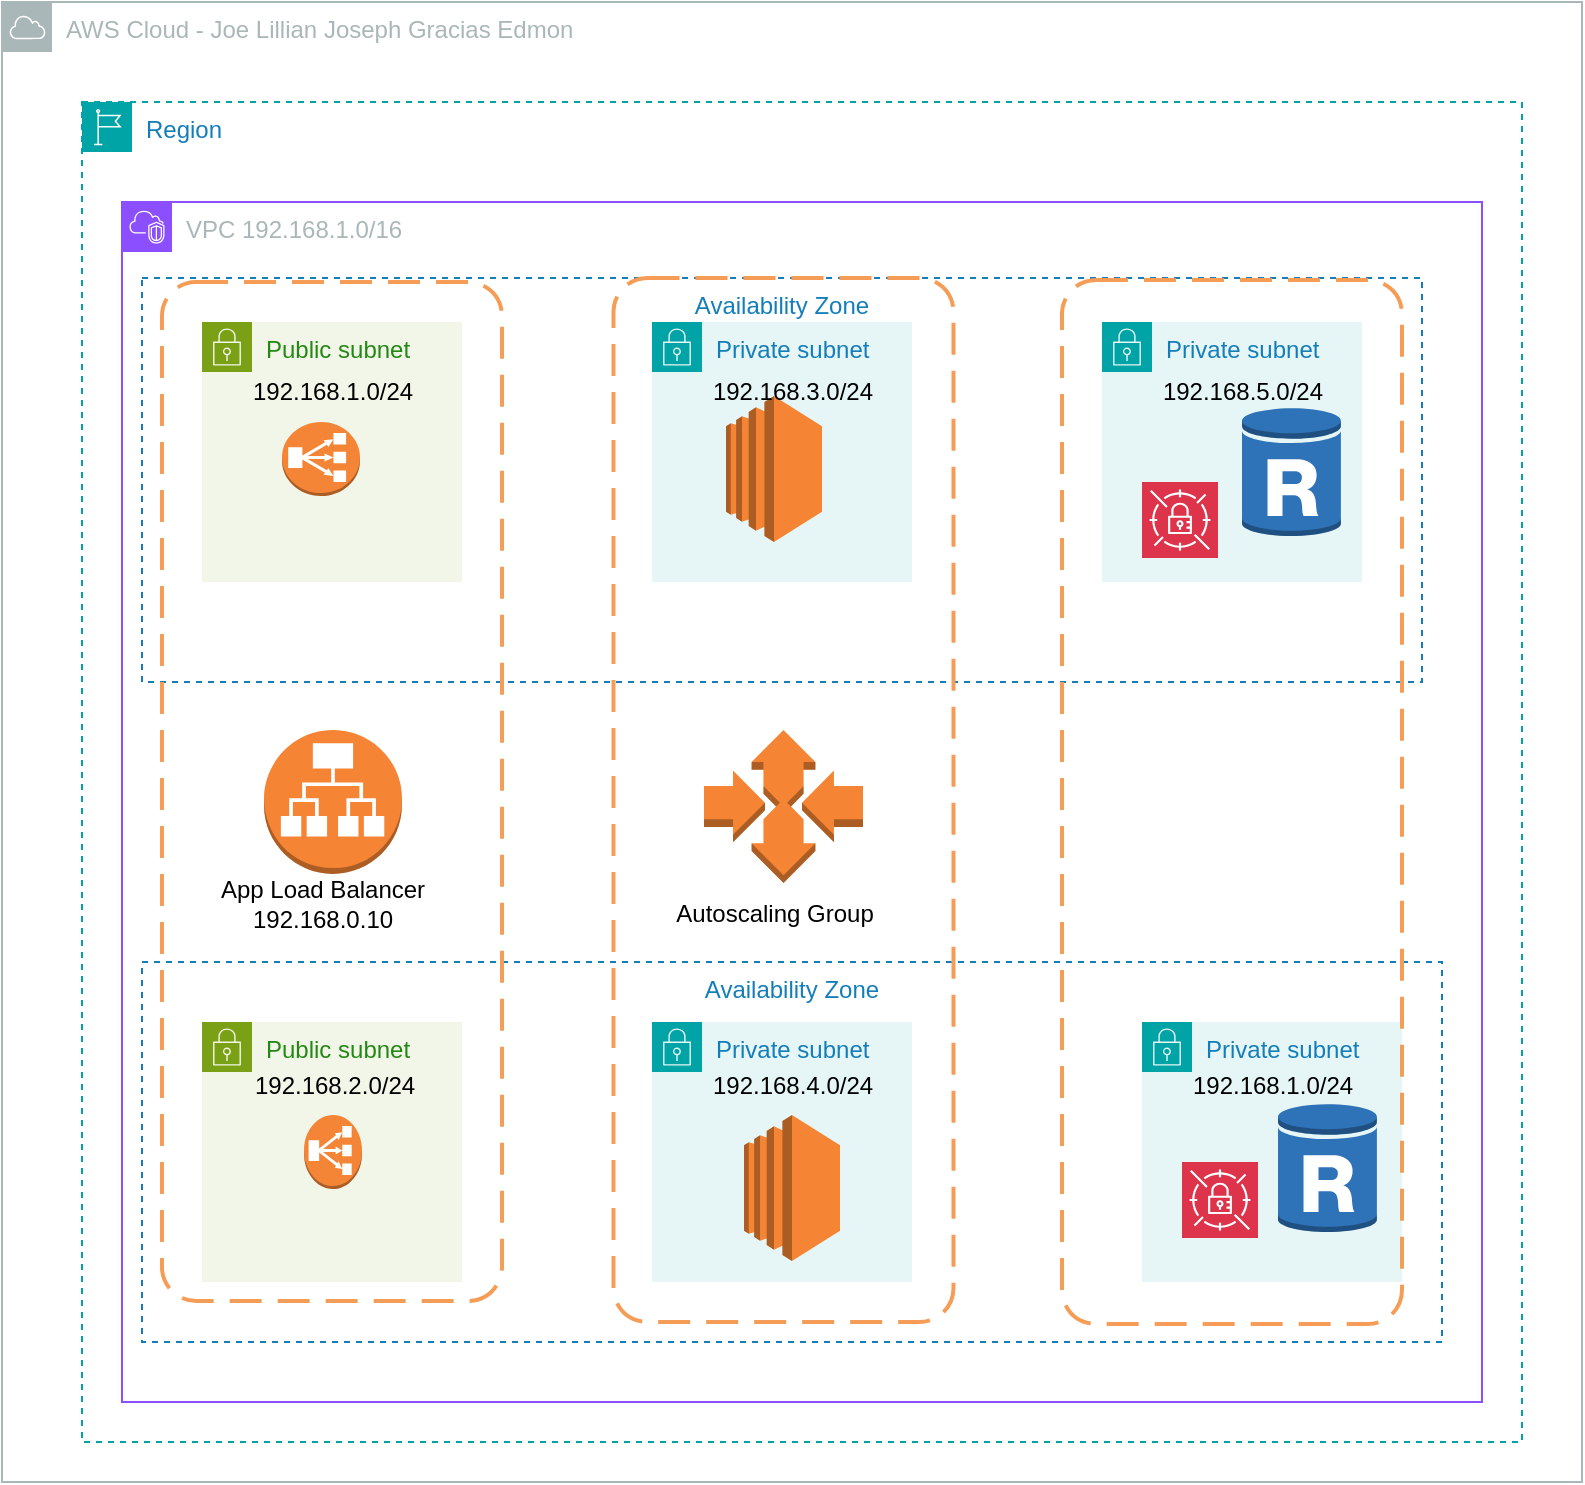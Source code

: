 <mxfile version="26.2.13">
  <diagram name="Page-1" id="t-XNhZ0xQoL7AoSncOq3">
    <mxGraphModel dx="1151" dy="741" grid="1" gridSize="10" guides="1" tooltips="1" connect="1" arrows="1" fold="1" page="1" pageScale="1" pageWidth="850" pageHeight="1100" background="light-dark(#FFFFFF,#FFFFFF)" math="0" shadow="0">
      <root>
        <mxCell id="0" />
        <mxCell id="1" parent="0" />
        <mxCell id="gTMoJr0rk_Im4F08ddPx-3" value="AWS Cloud - Joe Lillian Joseph Gracias Edmon" style="sketch=0;outlineConnect=0;gradientColor=none;html=1;whiteSpace=wrap;fontSize=12;fontStyle=0;shape=mxgraph.aws4.group;grIcon=mxgraph.aws4.group_aws_cloud;strokeColor=#AAB7B8;fillColor=none;verticalAlign=top;align=left;spacingLeft=30;fontColor=#AAB7B8;dashed=0;" vertex="1" parent="1">
          <mxGeometry x="30" y="80" width="790" height="740" as="geometry" />
        </mxCell>
        <mxCell id="gTMoJr0rk_Im4F08ddPx-4" value="Region" style="points=[[0,0],[0.25,0],[0.5,0],[0.75,0],[1,0],[1,0.25],[1,0.5],[1,0.75],[1,1],[0.75,1],[0.5,1],[0.25,1],[0,1],[0,0.75],[0,0.5],[0,0.25]];outlineConnect=0;gradientColor=none;html=1;whiteSpace=wrap;fontSize=12;fontStyle=0;container=1;pointerEvents=0;collapsible=0;recursiveResize=0;shape=mxgraph.aws4.group;grIcon=mxgraph.aws4.group_region;strokeColor=#00A4A6;fillColor=none;verticalAlign=top;align=left;spacingLeft=30;fontColor=#147EBA;dashed=1;" vertex="1" parent="1">
          <mxGeometry x="70" y="130" width="720" height="670" as="geometry" />
        </mxCell>
        <mxCell id="gTMoJr0rk_Im4F08ddPx-5" value="VPC 192.168.1.0/16" style="points=[[0,0],[0.25,0],[0.5,0],[0.75,0],[1,0],[1,0.25],[1,0.5],[1,0.75],[1,1],[0.75,1],[0.5,1],[0.25,1],[0,1],[0,0.75],[0,0.5],[0,0.25]];outlineConnect=0;gradientColor=none;html=1;whiteSpace=wrap;fontSize=12;fontStyle=0;container=1;pointerEvents=0;collapsible=0;recursiveResize=0;shape=mxgraph.aws4.group;grIcon=mxgraph.aws4.group_vpc2;strokeColor=#8C4FFF;fillColor=none;verticalAlign=top;align=left;spacingLeft=30;fontColor=#AAB7B8;dashed=0;" vertex="1" parent="gTMoJr0rk_Im4F08ddPx-4">
          <mxGeometry x="20" y="50" width="680" height="600" as="geometry" />
        </mxCell>
        <mxCell id="gTMoJr0rk_Im4F08ddPx-6" value="Public subnet" style="points=[[0,0],[0.25,0],[0.5,0],[0.75,0],[1,0],[1,0.25],[1,0.5],[1,0.75],[1,1],[0.75,1],[0.5,1],[0.25,1],[0,1],[0,0.75],[0,0.5],[0,0.25]];outlineConnect=0;gradientColor=none;html=1;whiteSpace=wrap;fontSize=12;fontStyle=0;container=1;pointerEvents=0;collapsible=0;recursiveResize=0;shape=mxgraph.aws4.group;grIcon=mxgraph.aws4.group_security_group;grStroke=0;strokeColor=#7AA116;fillColor=#F2F6E8;verticalAlign=top;align=left;spacingLeft=30;fontColor=#248814;dashed=0;" vertex="1" parent="gTMoJr0rk_Im4F08ddPx-5">
          <mxGeometry x="40" y="60" width="130" height="130" as="geometry" />
        </mxCell>
        <mxCell id="gTMoJr0rk_Im4F08ddPx-7" value="Private subnet" style="points=[[0,0],[0.25,0],[0.5,0],[0.75,0],[1,0],[1,0.25],[1,0.5],[1,0.75],[1,1],[0.75,1],[0.5,1],[0.25,1],[0,1],[0,0.75],[0,0.5],[0,0.25]];outlineConnect=0;gradientColor=none;html=1;whiteSpace=wrap;fontSize=12;fontStyle=0;container=1;pointerEvents=0;collapsible=0;recursiveResize=0;shape=mxgraph.aws4.group;grIcon=mxgraph.aws4.group_security_group;grStroke=0;strokeColor=#00A4A6;fillColor=#E6F6F7;verticalAlign=top;align=left;spacingLeft=30;fontColor=#147EBA;dashed=0;" vertex="1" parent="gTMoJr0rk_Im4F08ddPx-5">
          <mxGeometry x="265" y="60" width="130" height="130" as="geometry" />
        </mxCell>
        <mxCell id="gTMoJr0rk_Im4F08ddPx-8" value="Private subnet" style="points=[[0,0],[0.25,0],[0.5,0],[0.75,0],[1,0],[1,0.25],[1,0.5],[1,0.75],[1,1],[0.75,1],[0.5,1],[0.25,1],[0,1],[0,0.75],[0,0.5],[0,0.25]];outlineConnect=0;gradientColor=none;html=1;whiteSpace=wrap;fontSize=12;fontStyle=0;container=1;pointerEvents=0;collapsible=0;recursiveResize=0;shape=mxgraph.aws4.group;grIcon=mxgraph.aws4.group_security_group;grStroke=0;strokeColor=#00A4A6;fillColor=#E6F6F7;verticalAlign=top;align=left;spacingLeft=30;fontColor=#147EBA;dashed=0;" vertex="1" parent="gTMoJr0rk_Im4F08ddPx-5">
          <mxGeometry x="490" y="60" width="130" height="130" as="geometry" />
        </mxCell>
        <mxCell id="gTMoJr0rk_Im4F08ddPx-16" value="" style="outlineConnect=0;dashed=0;verticalLabelPosition=bottom;verticalAlign=top;align=center;html=1;shape=mxgraph.aws3.rds_db_instance_read_replica;fillColor=#2E73B8;gradientColor=none;" vertex="1" parent="gTMoJr0rk_Im4F08ddPx-8">
          <mxGeometry x="70" y="42" width="49.5" height="66" as="geometry" />
        </mxCell>
        <mxCell id="gTMoJr0rk_Im4F08ddPx-9" value="Private subnet" style="points=[[0,0],[0.25,0],[0.5,0],[0.75,0],[1,0],[1,0.25],[1,0.5],[1,0.75],[1,1],[0.75,1],[0.5,1],[0.25,1],[0,1],[0,0.75],[0,0.5],[0,0.25]];outlineConnect=0;gradientColor=none;html=1;whiteSpace=wrap;fontSize=12;fontStyle=0;container=1;pointerEvents=0;collapsible=0;recursiveResize=0;shape=mxgraph.aws4.group;grIcon=mxgraph.aws4.group_security_group;grStroke=0;strokeColor=#00A4A6;fillColor=#E6F6F7;verticalAlign=top;align=left;spacingLeft=30;fontColor=#147EBA;dashed=0;" vertex="1" parent="gTMoJr0rk_Im4F08ddPx-5">
          <mxGeometry x="265" y="410" width="130" height="130" as="geometry" />
        </mxCell>
        <mxCell id="gTMoJr0rk_Im4F08ddPx-10" value="Private subnet" style="points=[[0,0],[0.25,0],[0.5,0],[0.75,0],[1,0],[1,0.25],[1,0.5],[1,0.75],[1,1],[0.75,1],[0.5,1],[0.25,1],[0,1],[0,0.75],[0,0.5],[0,0.25]];outlineConnect=0;gradientColor=none;html=1;whiteSpace=wrap;fontSize=12;fontStyle=0;container=1;pointerEvents=0;collapsible=0;recursiveResize=0;shape=mxgraph.aws4.group;grIcon=mxgraph.aws4.group_security_group;grStroke=0;strokeColor=#00A4A6;fillColor=#E6F6F7;verticalAlign=top;align=left;spacingLeft=30;fontColor=#147EBA;dashed=0;" vertex="1" parent="gTMoJr0rk_Im4F08ddPx-5">
          <mxGeometry x="510" y="410" width="130" height="130" as="geometry" />
        </mxCell>
        <mxCell id="gTMoJr0rk_Im4F08ddPx-14" value="" style="sketch=0;points=[[0,0,0],[0.25,0,0],[0.5,0,0],[0.75,0,0],[1,0,0],[0,1,0],[0.25,1,0],[0.5,1,0],[0.75,1,0],[1,1,0],[0,0.25,0],[0,0.5,0],[0,0.75,0],[1,0.25,0],[1,0.5,0],[1,0.75,0]];outlineConnect=0;fontColor=#232F3E;fillColor=#DD344C;strokeColor=#ffffff;dashed=0;verticalLabelPosition=bottom;verticalAlign=top;align=center;html=1;fontSize=12;fontStyle=0;aspect=fixed;shape=mxgraph.aws4.resourceIcon;resIcon=mxgraph.aws4.secrets_manager;" vertex="1" parent="gTMoJr0rk_Im4F08ddPx-10">
          <mxGeometry x="20" y="70" width="38" height="38" as="geometry" />
        </mxCell>
        <mxCell id="gTMoJr0rk_Im4F08ddPx-11" value="Public subnet" style="points=[[0,0],[0.25,0],[0.5,0],[0.75,0],[1,0],[1,0.25],[1,0.5],[1,0.75],[1,1],[0.75,1],[0.5,1],[0.25,1],[0,1],[0,0.75],[0,0.5],[0,0.25]];outlineConnect=0;gradientColor=none;html=1;whiteSpace=wrap;fontSize=12;fontStyle=0;container=1;pointerEvents=0;collapsible=0;recursiveResize=0;shape=mxgraph.aws4.group;grIcon=mxgraph.aws4.group_security_group;grStroke=0;strokeColor=#7AA116;fillColor=#F2F6E8;verticalAlign=top;align=left;spacingLeft=30;fontColor=#248814;dashed=0;" vertex="1" parent="gTMoJr0rk_Im4F08ddPx-5">
          <mxGeometry x="40" y="410" width="130" height="130" as="geometry" />
        </mxCell>
        <mxCell id="gTMoJr0rk_Im4F08ddPx-12" value="" style="outlineConnect=0;dashed=0;verticalLabelPosition=bottom;verticalAlign=top;align=center;html=1;shape=mxgraph.aws3.application_load_balancer;fillColor=#F58534;gradientColor=none;" vertex="1" parent="gTMoJr0rk_Im4F08ddPx-5">
          <mxGeometry x="71" y="264" width="69" height="72" as="geometry" />
        </mxCell>
        <mxCell id="gTMoJr0rk_Im4F08ddPx-13" value="" style="outlineConnect=0;dashed=0;verticalLabelPosition=bottom;verticalAlign=top;align=center;html=1;shape=mxgraph.aws3.auto_scaling;fillColor=#F58534;gradientColor=none;" vertex="1" parent="gTMoJr0rk_Im4F08ddPx-5">
          <mxGeometry x="291" y="264" width="79.5" height="76.5" as="geometry" />
        </mxCell>
        <mxCell id="gTMoJr0rk_Im4F08ddPx-18" value="Availability Zone" style="fillColor=none;strokeColor=#147EBA;dashed=1;verticalAlign=top;fontStyle=0;fontColor=#147EBA;whiteSpace=wrap;html=1;" vertex="1" parent="gTMoJr0rk_Im4F08ddPx-5">
          <mxGeometry x="10" y="38" width="640" height="202" as="geometry" />
        </mxCell>
        <mxCell id="gTMoJr0rk_Im4F08ddPx-19" value="Availability Zone" style="fillColor=none;strokeColor=#147EBA;dashed=1;verticalAlign=top;fontStyle=0;fontColor=#147EBA;whiteSpace=wrap;html=1;" vertex="1" parent="gTMoJr0rk_Im4F08ddPx-5">
          <mxGeometry x="10" y="380" width="650" height="190" as="geometry" />
        </mxCell>
        <mxCell id="gTMoJr0rk_Im4F08ddPx-21" value="" style="rounded=1;arcSize=10;dashed=1;strokeColor=#F59D56;fillColor=none;gradientColor=none;dashPattern=8 4;strokeWidth=2;" vertex="1" parent="gTMoJr0rk_Im4F08ddPx-5">
          <mxGeometry x="20" y="40" width="170" height="509.5" as="geometry" />
        </mxCell>
        <mxCell id="gTMoJr0rk_Im4F08ddPx-22" value="" style="rounded=1;arcSize=10;dashed=1;strokeColor=#F59D56;fillColor=none;gradientColor=none;dashPattern=8 4;strokeWidth=2;" vertex="1" parent="gTMoJr0rk_Im4F08ddPx-5">
          <mxGeometry x="245.75" y="38" width="170" height="522" as="geometry" />
        </mxCell>
        <mxCell id="gTMoJr0rk_Im4F08ddPx-23" value="" style="rounded=1;arcSize=10;dashed=1;strokeColor=#F59D56;fillColor=none;gradientColor=none;dashPattern=8 4;strokeWidth=2;" vertex="1" parent="gTMoJr0rk_Im4F08ddPx-5">
          <mxGeometry x="470" y="39" width="170" height="522" as="geometry" />
        </mxCell>
        <mxCell id="gTMoJr0rk_Im4F08ddPx-24" value="" style="outlineConnect=0;dashed=0;verticalLabelPosition=bottom;verticalAlign=top;align=center;html=1;shape=mxgraph.aws3.classic_load_balancer;fillColor=#F58536;gradientColor=none;" vertex="1" parent="gTMoJr0rk_Im4F08ddPx-5">
          <mxGeometry x="80" y="110" width="39" height="37" as="geometry" />
        </mxCell>
        <mxCell id="gTMoJr0rk_Im4F08ddPx-25" value="" style="outlineConnect=0;dashed=0;verticalLabelPosition=bottom;verticalAlign=top;align=center;html=1;shape=mxgraph.aws3.classic_load_balancer;fillColor=#F58536;gradientColor=none;" vertex="1" parent="gTMoJr0rk_Im4F08ddPx-5">
          <mxGeometry x="91" y="456.5" width="29" height="37" as="geometry" />
        </mxCell>
        <mxCell id="gTMoJr0rk_Im4F08ddPx-26" value="&lt;font style=&quot;color: light-dark(rgb(0, 0, 0), rgb(0, 0, 0));&quot;&gt;App Load Balancer&lt;/font&gt;&lt;div&gt;&lt;font style=&quot;color: light-dark(rgb(0, 0, 0), rgb(0, 0, 0));&quot;&gt;192.168.0.10&lt;/font&gt;&lt;/div&gt;" style="text;html=1;align=center;verticalAlign=middle;resizable=0;points=[];autosize=1;strokeColor=none;fillColor=none;" vertex="1" parent="gTMoJr0rk_Im4F08ddPx-5">
          <mxGeometry x="34.5" y="331" width="130" height="40" as="geometry" />
        </mxCell>
        <mxCell id="gTMoJr0rk_Im4F08ddPx-27" value="" style="outlineConnect=0;dashed=0;verticalLabelPosition=bottom;verticalAlign=top;align=center;html=1;shape=mxgraph.aws3.ec2;fillColor=#F58534;gradientColor=none;" vertex="1" parent="gTMoJr0rk_Im4F08ddPx-5">
          <mxGeometry x="302" y="97" width="48" height="73" as="geometry" />
        </mxCell>
        <mxCell id="gTMoJr0rk_Im4F08ddPx-28" value="" style="outlineConnect=0;dashed=0;verticalLabelPosition=bottom;verticalAlign=top;align=center;html=1;shape=mxgraph.aws3.ec2;fillColor=#F58534;gradientColor=none;" vertex="1" parent="gTMoJr0rk_Im4F08ddPx-5">
          <mxGeometry x="311" y="456.5" width="48" height="73" as="geometry" />
        </mxCell>
        <mxCell id="gTMoJr0rk_Im4F08ddPx-29" value="&lt;font style=&quot;color: light-dark(rgb(0, 0, 0), rgb(247, 247, 247));&quot;&gt;192.168.1.0/24&lt;/font&gt;" style="text;html=1;align=center;verticalAlign=middle;resizable=0;points=[];autosize=1;strokeColor=none;fillColor=none;" vertex="1" parent="gTMoJr0rk_Im4F08ddPx-5">
          <mxGeometry x="55" y="80" width="100" height="30" as="geometry" />
        </mxCell>
        <mxCell id="gTMoJr0rk_Im4F08ddPx-30" value="&lt;font style=&quot;color: light-dark(rgb(0, 0, 0), rgb(247, 247, 247));&quot;&gt;192.168.3&lt;/font&gt;&lt;span style=&quot;color: light-dark(rgb(0, 0, 0), rgb(247, 247, 247)); background-color: transparent;&quot;&gt;.0/24&lt;/span&gt;" style="text;html=1;align=center;verticalAlign=middle;resizable=0;points=[];autosize=1;strokeColor=none;fillColor=none;" vertex="1" parent="gTMoJr0rk_Im4F08ddPx-5">
          <mxGeometry x="285" y="80" width="100" height="30" as="geometry" />
        </mxCell>
        <mxCell id="gTMoJr0rk_Im4F08ddPx-31" value="&lt;font style=&quot;color: light-dark(rgb(0, 0, 0), rgb(247, 247, 247));&quot;&gt;192.168.5&lt;/font&gt;&lt;span style=&quot;color: light-dark(rgb(0, 0, 0), rgb(247, 247, 247)); background-color: transparent;&quot;&gt;.0/24&lt;/span&gt;" style="text;html=1;align=center;verticalAlign=middle;resizable=0;points=[];autosize=1;strokeColor=none;fillColor=none;" vertex="1" parent="gTMoJr0rk_Im4F08ddPx-5">
          <mxGeometry x="510" y="80" width="100" height="30" as="geometry" />
        </mxCell>
        <mxCell id="gTMoJr0rk_Im4F08ddPx-32" value="&lt;font style=&quot;color: light-dark(rgb(0, 0, 0), rgb(247, 247, 247));&quot;&gt;192.168.2.0/24&lt;/font&gt;" style="text;html=1;align=center;verticalAlign=middle;resizable=0;points=[];autosize=1;strokeColor=none;fillColor=none;" vertex="1" parent="gTMoJr0rk_Im4F08ddPx-5">
          <mxGeometry x="55.5" y="426.5" width="100" height="30" as="geometry" />
        </mxCell>
        <mxCell id="gTMoJr0rk_Im4F08ddPx-33" value="&lt;font style=&quot;color: light-dark(rgb(0, 0, 0), rgb(247, 247, 247));&quot;&gt;192.168.4.0/24&lt;/font&gt;" style="text;html=1;align=center;verticalAlign=middle;resizable=0;points=[];autosize=1;strokeColor=none;fillColor=none;" vertex="1" parent="gTMoJr0rk_Im4F08ddPx-5">
          <mxGeometry x="285" y="426.5" width="100" height="30" as="geometry" />
        </mxCell>
        <mxCell id="gTMoJr0rk_Im4F08ddPx-34" value="&lt;font style=&quot;color: light-dark(rgb(0, 0, 0), rgb(247, 247, 247));&quot;&gt;192.168.1.0/24&lt;/font&gt;" style="text;html=1;align=center;verticalAlign=middle;resizable=0;points=[];autosize=1;strokeColor=none;fillColor=none;" vertex="1" parent="gTMoJr0rk_Im4F08ddPx-5">
          <mxGeometry x="525" y="426.5" width="100" height="30" as="geometry" />
        </mxCell>
        <mxCell id="gTMoJr0rk_Im4F08ddPx-35" value="&lt;font style=&quot;color: light-dark(rgb(0, 0, 0), rgb(10, 10, 10));&quot;&gt;Autoscaling Group&lt;/font&gt;" style="text;html=1;align=center;verticalAlign=middle;resizable=0;points=[];autosize=1;strokeColor=none;fillColor=none;" vertex="1" parent="gTMoJr0rk_Im4F08ddPx-5">
          <mxGeometry x="266" y="340.5" width="120" height="30" as="geometry" />
        </mxCell>
        <mxCell id="gTMoJr0rk_Im4F08ddPx-15" value="" style="sketch=0;points=[[0,0,0],[0.25,0,0],[0.5,0,0],[0.75,0,0],[1,0,0],[0,1,0],[0.25,1,0],[0.5,1,0],[0.75,1,0],[1,1,0],[0,0.25,0],[0,0.5,0],[0,0.75,0],[1,0.25,0],[1,0.5,0],[1,0.75,0]];outlineConnect=0;fontColor=#232F3E;fillColor=#DD344C;strokeColor=#ffffff;dashed=0;verticalLabelPosition=bottom;verticalAlign=top;align=center;html=1;fontSize=12;fontStyle=0;aspect=fixed;shape=mxgraph.aws4.resourceIcon;resIcon=mxgraph.aws4.secrets_manager;" vertex="1" parent="1">
          <mxGeometry x="600" y="320" width="38" height="38" as="geometry" />
        </mxCell>
        <mxCell id="gTMoJr0rk_Im4F08ddPx-17" value="" style="outlineConnect=0;dashed=0;verticalLabelPosition=bottom;verticalAlign=top;align=center;html=1;shape=mxgraph.aws3.rds_db_instance_read_replica;fillColor=#2E73B8;gradientColor=none;" vertex="1" parent="1">
          <mxGeometry x="668" y="630" width="49.5" height="66" as="geometry" />
        </mxCell>
      </root>
    </mxGraphModel>
  </diagram>
</mxfile>

